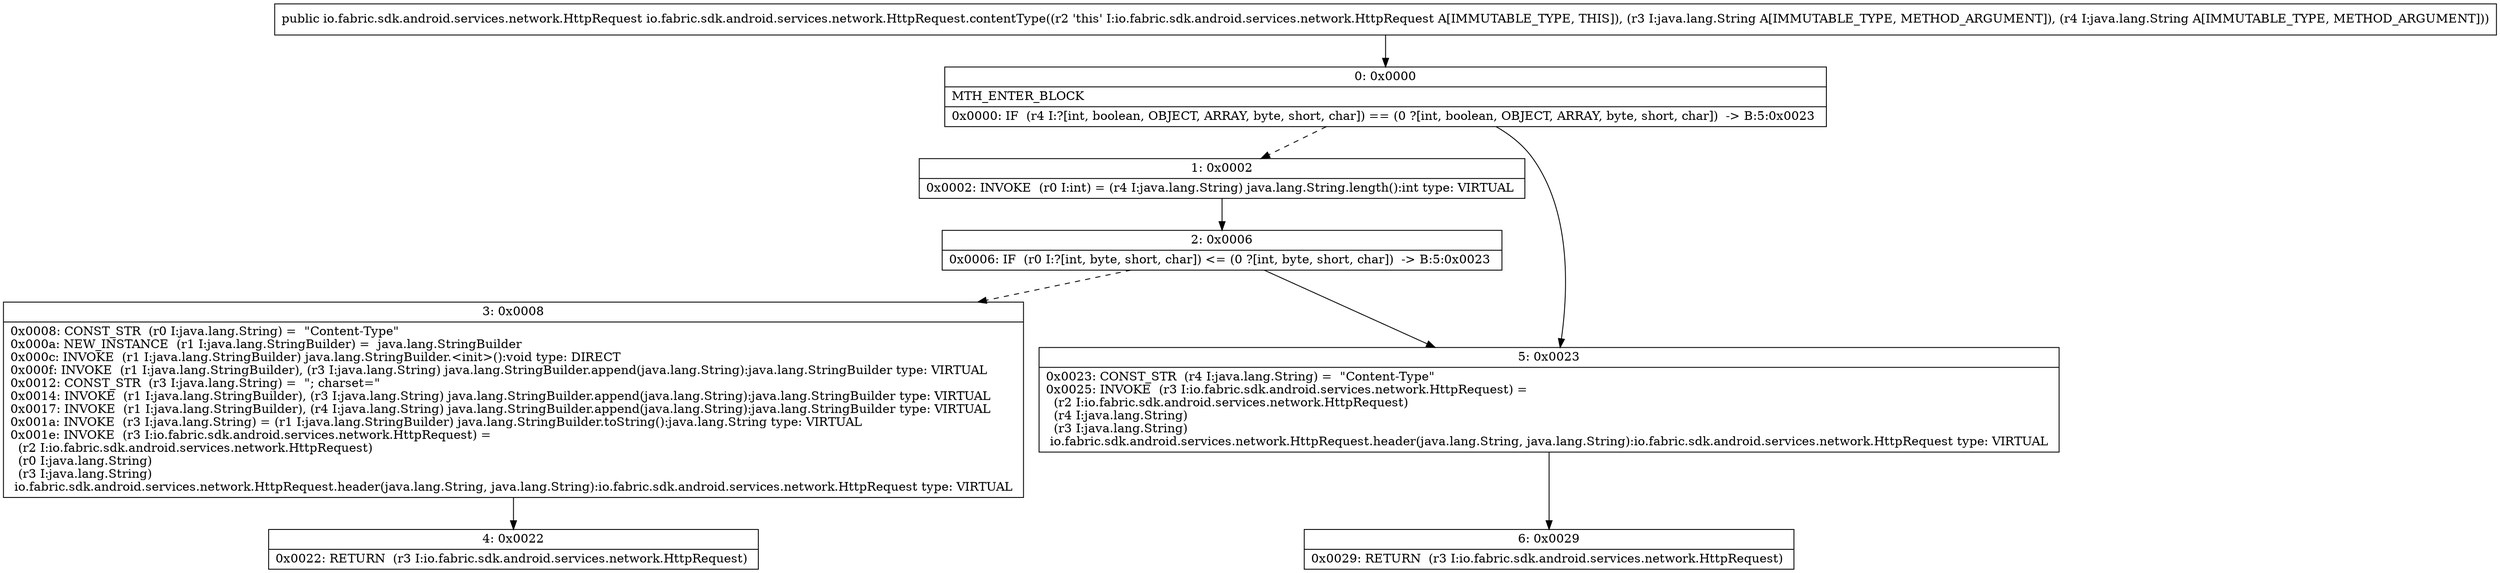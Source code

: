 digraph "CFG forio.fabric.sdk.android.services.network.HttpRequest.contentType(Ljava\/lang\/String;Ljava\/lang\/String;)Lio\/fabric\/sdk\/android\/services\/network\/HttpRequest;" {
Node_0 [shape=record,label="{0\:\ 0x0000|MTH_ENTER_BLOCK\l|0x0000: IF  (r4 I:?[int, boolean, OBJECT, ARRAY, byte, short, char]) == (0 ?[int, boolean, OBJECT, ARRAY, byte, short, char])  \-\> B:5:0x0023 \l}"];
Node_1 [shape=record,label="{1\:\ 0x0002|0x0002: INVOKE  (r0 I:int) = (r4 I:java.lang.String) java.lang.String.length():int type: VIRTUAL \l}"];
Node_2 [shape=record,label="{2\:\ 0x0006|0x0006: IF  (r0 I:?[int, byte, short, char]) \<= (0 ?[int, byte, short, char])  \-\> B:5:0x0023 \l}"];
Node_3 [shape=record,label="{3\:\ 0x0008|0x0008: CONST_STR  (r0 I:java.lang.String) =  \"Content\-Type\" \l0x000a: NEW_INSTANCE  (r1 I:java.lang.StringBuilder) =  java.lang.StringBuilder \l0x000c: INVOKE  (r1 I:java.lang.StringBuilder) java.lang.StringBuilder.\<init\>():void type: DIRECT \l0x000f: INVOKE  (r1 I:java.lang.StringBuilder), (r3 I:java.lang.String) java.lang.StringBuilder.append(java.lang.String):java.lang.StringBuilder type: VIRTUAL \l0x0012: CONST_STR  (r3 I:java.lang.String) =  \"; charset=\" \l0x0014: INVOKE  (r1 I:java.lang.StringBuilder), (r3 I:java.lang.String) java.lang.StringBuilder.append(java.lang.String):java.lang.StringBuilder type: VIRTUAL \l0x0017: INVOKE  (r1 I:java.lang.StringBuilder), (r4 I:java.lang.String) java.lang.StringBuilder.append(java.lang.String):java.lang.StringBuilder type: VIRTUAL \l0x001a: INVOKE  (r3 I:java.lang.String) = (r1 I:java.lang.StringBuilder) java.lang.StringBuilder.toString():java.lang.String type: VIRTUAL \l0x001e: INVOKE  (r3 I:io.fabric.sdk.android.services.network.HttpRequest) = \l  (r2 I:io.fabric.sdk.android.services.network.HttpRequest)\l  (r0 I:java.lang.String)\l  (r3 I:java.lang.String)\l io.fabric.sdk.android.services.network.HttpRequest.header(java.lang.String, java.lang.String):io.fabric.sdk.android.services.network.HttpRequest type: VIRTUAL \l}"];
Node_4 [shape=record,label="{4\:\ 0x0022|0x0022: RETURN  (r3 I:io.fabric.sdk.android.services.network.HttpRequest) \l}"];
Node_5 [shape=record,label="{5\:\ 0x0023|0x0023: CONST_STR  (r4 I:java.lang.String) =  \"Content\-Type\" \l0x0025: INVOKE  (r3 I:io.fabric.sdk.android.services.network.HttpRequest) = \l  (r2 I:io.fabric.sdk.android.services.network.HttpRequest)\l  (r4 I:java.lang.String)\l  (r3 I:java.lang.String)\l io.fabric.sdk.android.services.network.HttpRequest.header(java.lang.String, java.lang.String):io.fabric.sdk.android.services.network.HttpRequest type: VIRTUAL \l}"];
Node_6 [shape=record,label="{6\:\ 0x0029|0x0029: RETURN  (r3 I:io.fabric.sdk.android.services.network.HttpRequest) \l}"];
MethodNode[shape=record,label="{public io.fabric.sdk.android.services.network.HttpRequest io.fabric.sdk.android.services.network.HttpRequest.contentType((r2 'this' I:io.fabric.sdk.android.services.network.HttpRequest A[IMMUTABLE_TYPE, THIS]), (r3 I:java.lang.String A[IMMUTABLE_TYPE, METHOD_ARGUMENT]), (r4 I:java.lang.String A[IMMUTABLE_TYPE, METHOD_ARGUMENT])) }"];
MethodNode -> Node_0;
Node_0 -> Node_1[style=dashed];
Node_0 -> Node_5;
Node_1 -> Node_2;
Node_2 -> Node_3[style=dashed];
Node_2 -> Node_5;
Node_3 -> Node_4;
Node_5 -> Node_6;
}


